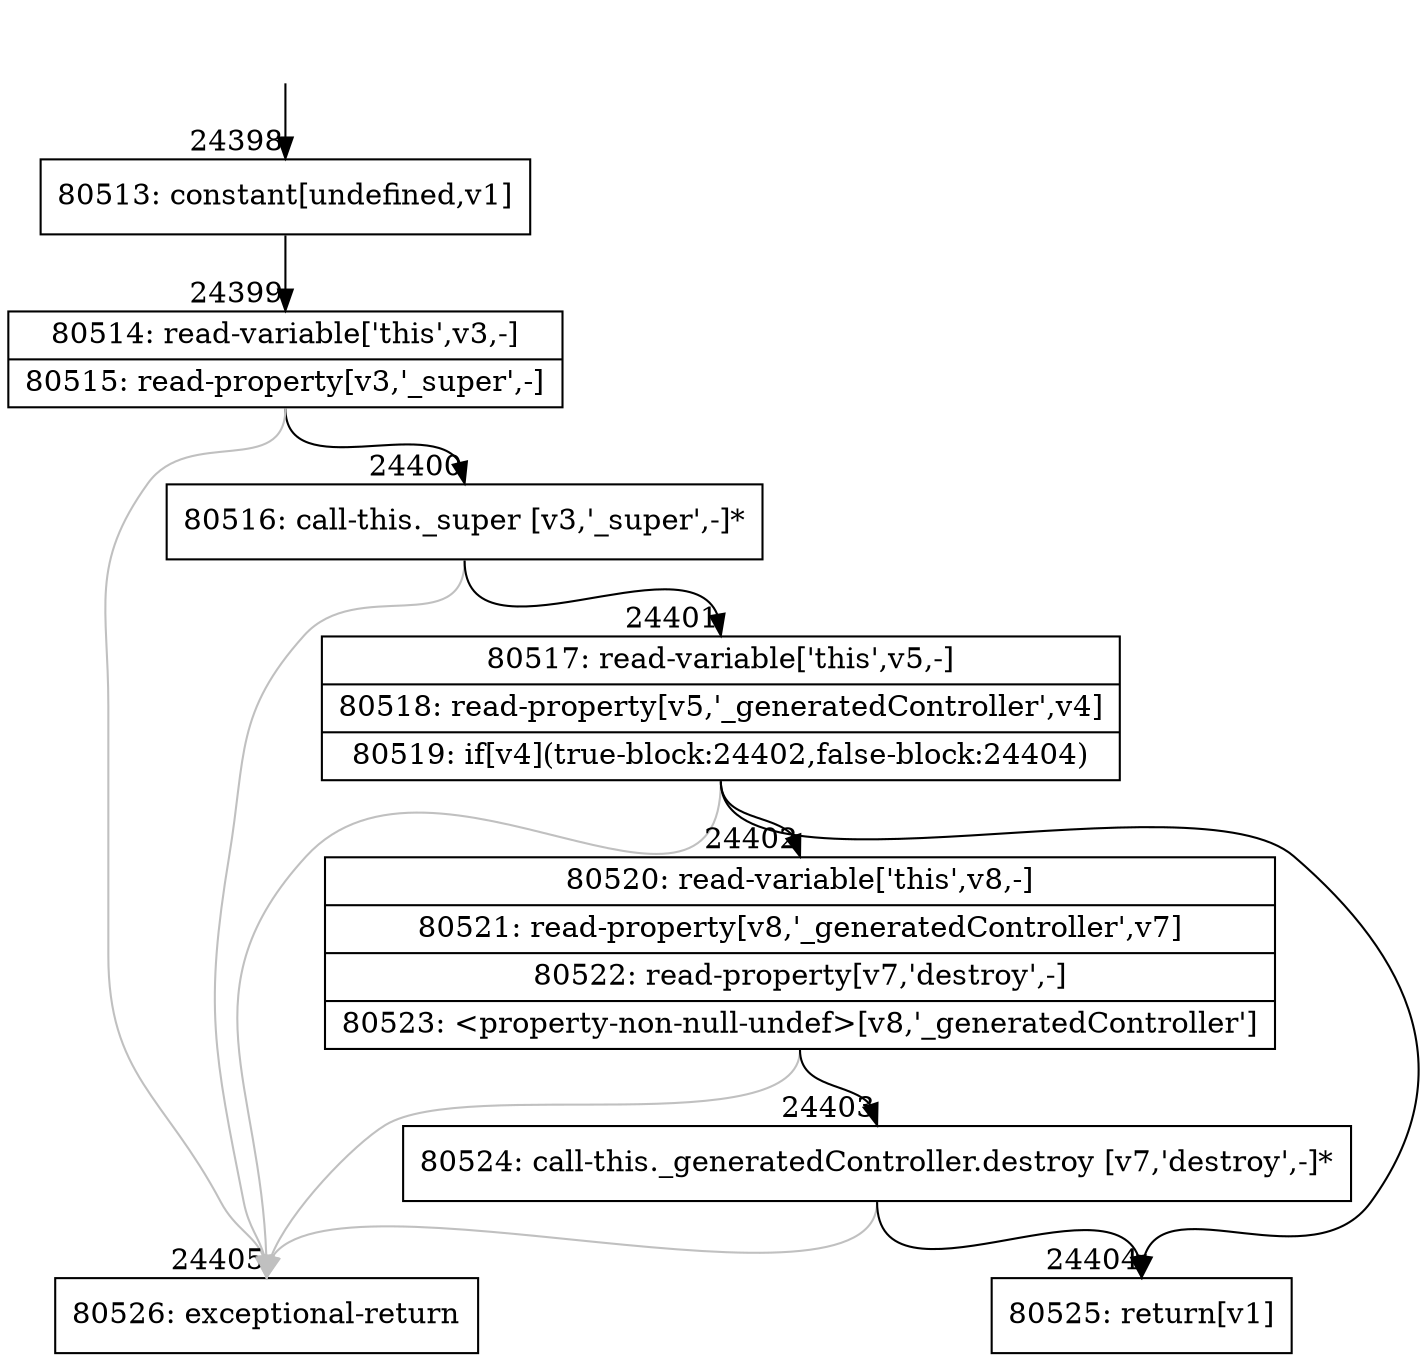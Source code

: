 digraph {
rankdir="TD"
BB_entry2133[shape=none,label=""];
BB_entry2133 -> BB24398 [tailport=s, headport=n, headlabel="    24398"]
BB24398 [shape=record label="{80513: constant[undefined,v1]}" ] 
BB24398 -> BB24399 [tailport=s, headport=n, headlabel="      24399"]
BB24399 [shape=record label="{80514: read-variable['this',v3,-]|80515: read-property[v3,'_super',-]}" ] 
BB24399 -> BB24400 [tailport=s, headport=n, headlabel="      24400"]
BB24399 -> BB24405 [tailport=s, headport=n, color=gray, headlabel="      24405"]
BB24400 [shape=record label="{80516: call-this._super [v3,'_super',-]*}" ] 
BB24400 -> BB24401 [tailport=s, headport=n, headlabel="      24401"]
BB24400 -> BB24405 [tailport=s, headport=n, color=gray]
BB24401 [shape=record label="{80517: read-variable['this',v5,-]|80518: read-property[v5,'_generatedController',v4]|80519: if[v4](true-block:24402,false-block:24404)}" ] 
BB24401 -> BB24402 [tailport=s, headport=n, headlabel="      24402"]
BB24401 -> BB24404 [tailport=s, headport=n, headlabel="      24404"]
BB24401 -> BB24405 [tailport=s, headport=n, color=gray]
BB24402 [shape=record label="{80520: read-variable['this',v8,-]|80521: read-property[v8,'_generatedController',v7]|80522: read-property[v7,'destroy',-]|80523: \<property-non-null-undef\>[v8,'_generatedController']}" ] 
BB24402 -> BB24403 [tailport=s, headport=n, headlabel="      24403"]
BB24402 -> BB24405 [tailport=s, headport=n, color=gray]
BB24403 [shape=record label="{80524: call-this._generatedController.destroy [v7,'destroy',-]*}" ] 
BB24403 -> BB24404 [tailport=s, headport=n]
BB24403 -> BB24405 [tailport=s, headport=n, color=gray]
BB24404 [shape=record label="{80525: return[v1]}" ] 
BB24405 [shape=record label="{80526: exceptional-return}" ] 
//#$~ 45884
}
